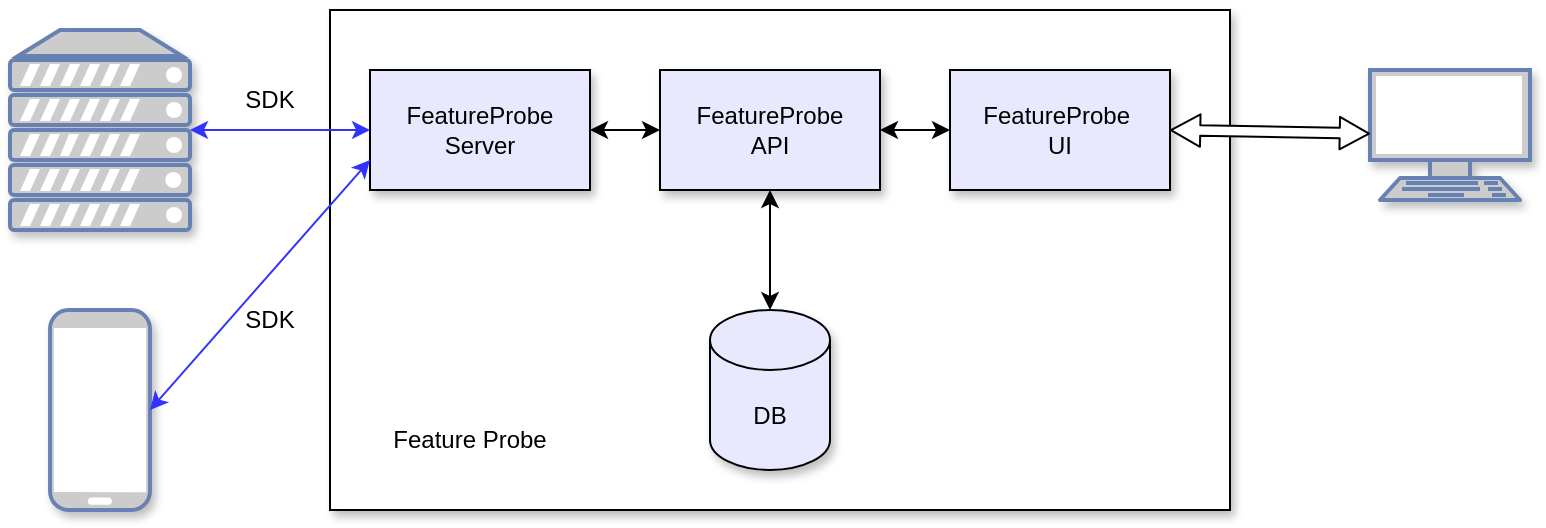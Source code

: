 <mxfile version="20.2.8" type="device"><diagram id="mUW30KWwwIb5eTgY0lhn" name="第 1 页"><mxGraphModel dx="1623" dy="860" grid="1" gridSize="10" guides="1" tooltips="1" connect="1" arrows="1" fold="1" page="1" pageScale="1" pageWidth="827" pageHeight="1169" math="0" shadow="0"><root><mxCell id="0"/><mxCell id="1" parent="0"/><mxCell id="5FsGlYniqCGd8QBZovH3-8" value="" style="whiteSpace=wrap;html=1;shadow=1;fillColor=#FFFFFF;" parent="1" vertex="1"><mxGeometry x="180" y="220" width="450" height="250" as="geometry"/></mxCell><mxCell id="5FsGlYniqCGd8QBZovH3-1" value="FeatureProbe&lt;br&gt;Server" style="whiteSpace=wrap;html=1;fillColor=#E8E8FF;shadow=1;" parent="1" vertex="1"><mxGeometry x="200" y="250" width="110" height="60" as="geometry"/></mxCell><mxCell id="5FsGlYniqCGd8QBZovH3-2" value="FeatureProbe &lt;br&gt;API" style="whiteSpace=wrap;html=1;fillColor=#E8E8FF;shadow=1;" parent="1" vertex="1"><mxGeometry x="345" y="250" width="110" height="60" as="geometry"/></mxCell><mxCell id="5FsGlYniqCGd8QBZovH3-3" value="FeatureProbe&amp;nbsp;&lt;br&gt;UI" style="whiteSpace=wrap;html=1;fillColor=#E8E8FF;shadow=1;" parent="1" vertex="1"><mxGeometry x="490" y="250" width="110" height="60" as="geometry"/></mxCell><mxCell id="5FsGlYniqCGd8QBZovH3-4" value="DB" style="shape=cylinder3;whiteSpace=wrap;html=1;boundedLbl=1;backgroundOutline=1;size=15;shadow=1;fillColor=#E8E8FF;" parent="1" vertex="1"><mxGeometry x="370" y="370" width="60" height="80" as="geometry"/></mxCell><mxCell id="5FsGlYniqCGd8QBZovH3-5" value="" style="fontColor=#0066CC;verticalAlign=top;verticalLabelPosition=bottom;labelPosition=center;align=center;html=1;outlineConnect=0;fillColor=#CCCCCC;strokeColor=#6881B3;gradientColor=none;gradientDirection=north;strokeWidth=2;shape=mxgraph.networks.terminal;shadow=1;" parent="1" vertex="1"><mxGeometry x="700" y="250" width="80" height="65" as="geometry"/></mxCell><mxCell id="5FsGlYniqCGd8QBZovH3-6" value="" style="shape=flexArrow;endArrow=classic;startArrow=classic;html=1;exitX=1;exitY=0.5;exitDx=0;exitDy=0;startWidth=10;startSize=4.543;width=5.238;endWidth=10;endSize=4.543;fillColor=#FFFFFF;" parent="1" source="5FsGlYniqCGd8QBZovH3-3" target="5FsGlYniqCGd8QBZovH3-5" edge="1"><mxGeometry width="100" height="100" relative="1" as="geometry"><mxPoint x="600" y="283" as="sourcePoint"/><mxPoint x="710" y="260" as="targetPoint"/></mxGeometry></mxCell><mxCell id="5FsGlYniqCGd8QBZovH3-7" value="" style="fontColor=#0066CC;verticalAlign=top;verticalLabelPosition=bottom;labelPosition=center;align=center;html=1;outlineConnect=0;fillColor=#CCCCCC;strokeColor=#6881B3;gradientColor=none;gradientDirection=north;strokeWidth=2;shape=mxgraph.networks.server;shadow=1;" parent="1" vertex="1"><mxGeometry x="20" y="230" width="90" height="100" as="geometry"/></mxCell><mxCell id="5FsGlYniqCGd8QBZovH3-9" value="" style="fontColor=#0066CC;verticalAlign=top;verticalLabelPosition=bottom;labelPosition=center;align=center;html=1;outlineConnect=0;fillColor=#CCCCCC;strokeColor=#6881B3;gradientColor=none;gradientDirection=north;strokeWidth=2;shape=mxgraph.networks.mobile;shadow=1;" parent="1" vertex="1"><mxGeometry x="40" y="370" width="50" height="100" as="geometry"/></mxCell><mxCell id="5FsGlYniqCGd8QBZovH3-11" value="" style="endArrow=classic;startArrow=classic;html=1;strokeColor=#3333FF;fillColor=#FFFFFF;" parent="1" source="5FsGlYniqCGd8QBZovH3-7" target="5FsGlYniqCGd8QBZovH3-1" edge="1"><mxGeometry width="50" height="50" relative="1" as="geometry"><mxPoint x="320" y="400" as="sourcePoint"/><mxPoint x="370" y="350" as="targetPoint"/></mxGeometry></mxCell><mxCell id="5FsGlYniqCGd8QBZovH3-12" value="" style="endArrow=classic;startArrow=classic;html=1;strokeColor=#3333FF;fillColor=#FFFFFF;exitX=1;exitY=0.5;exitDx=0;exitDy=0;exitPerimeter=0;entryX=0;entryY=0.75;entryDx=0;entryDy=0;" parent="1" source="5FsGlYniqCGd8QBZovH3-9" target="5FsGlYniqCGd8QBZovH3-1" edge="1"><mxGeometry width="50" height="50" relative="1" as="geometry"><mxPoint x="120" y="290" as="sourcePoint"/><mxPoint x="190" y="290" as="targetPoint"/></mxGeometry></mxCell><mxCell id="5FsGlYniqCGd8QBZovH3-13" value="" style="endArrow=classic;startArrow=classic;html=1;strokeColor=#000000;fillColor=#FFFFFF;exitX=0.5;exitY=0;exitDx=0;exitDy=0;exitPerimeter=0;entryX=0.5;entryY=1;entryDx=0;entryDy=0;" parent="1" source="5FsGlYniqCGd8QBZovH3-4" target="5FsGlYniqCGd8QBZovH3-2" edge="1"><mxGeometry width="50" height="50" relative="1" as="geometry"><mxPoint x="300" y="282.26" as="sourcePoint"/><mxPoint x="340" y="280" as="targetPoint"/></mxGeometry></mxCell><mxCell id="5FsGlYniqCGd8QBZovH3-15" value="" style="endArrow=classic;startArrow=classic;html=1;strokeColor=#000000;fillColor=#FFFFFF;exitX=0;exitY=0.5;exitDx=0;exitDy=0;entryX=1;entryY=0.5;entryDx=0;entryDy=0;" parent="1" source="5FsGlYniqCGd8QBZovH3-2" target="5FsGlYniqCGd8QBZovH3-1" edge="1"><mxGeometry width="50" height="50" relative="1" as="geometry"><mxPoint x="410" y="380" as="sourcePoint"/><mxPoint x="410" y="320" as="targetPoint"/></mxGeometry></mxCell><mxCell id="5FsGlYniqCGd8QBZovH3-16" value="" style="endArrow=classic;startArrow=classic;html=1;strokeColor=#000000;fillColor=#FFFFFF;entryX=1;entryY=0.5;entryDx=0;entryDy=0;" parent="1" source="5FsGlYniqCGd8QBZovH3-3" target="5FsGlYniqCGd8QBZovH3-2" edge="1"><mxGeometry width="50" height="50" relative="1" as="geometry"><mxPoint x="355" y="290" as="sourcePoint"/><mxPoint x="320" y="290" as="targetPoint"/></mxGeometry></mxCell><mxCell id="5FsGlYniqCGd8QBZovH3-17" value="SDK" style="text;html=1;strokeColor=none;fillColor=none;align=center;verticalAlign=middle;whiteSpace=wrap;shadow=1;" parent="1" vertex="1"><mxGeometry x="120" y="250" width="60" height="30" as="geometry"/></mxCell><mxCell id="5FsGlYniqCGd8QBZovH3-18" value="SDK" style="text;html=1;strokeColor=none;fillColor=none;align=center;verticalAlign=middle;whiteSpace=wrap;shadow=1;" parent="1" vertex="1"><mxGeometry x="120" y="360" width="60" height="30" as="geometry"/></mxCell><mxCell id="5FsGlYniqCGd8QBZovH3-19" value="Feature Probe" style="text;html=1;strokeColor=none;fillColor=none;align=center;verticalAlign=middle;whiteSpace=wrap;shadow=1;" parent="1" vertex="1"><mxGeometry x="210" y="420" width="80" height="30" as="geometry"/></mxCell></root></mxGraphModel></diagram></mxfile>